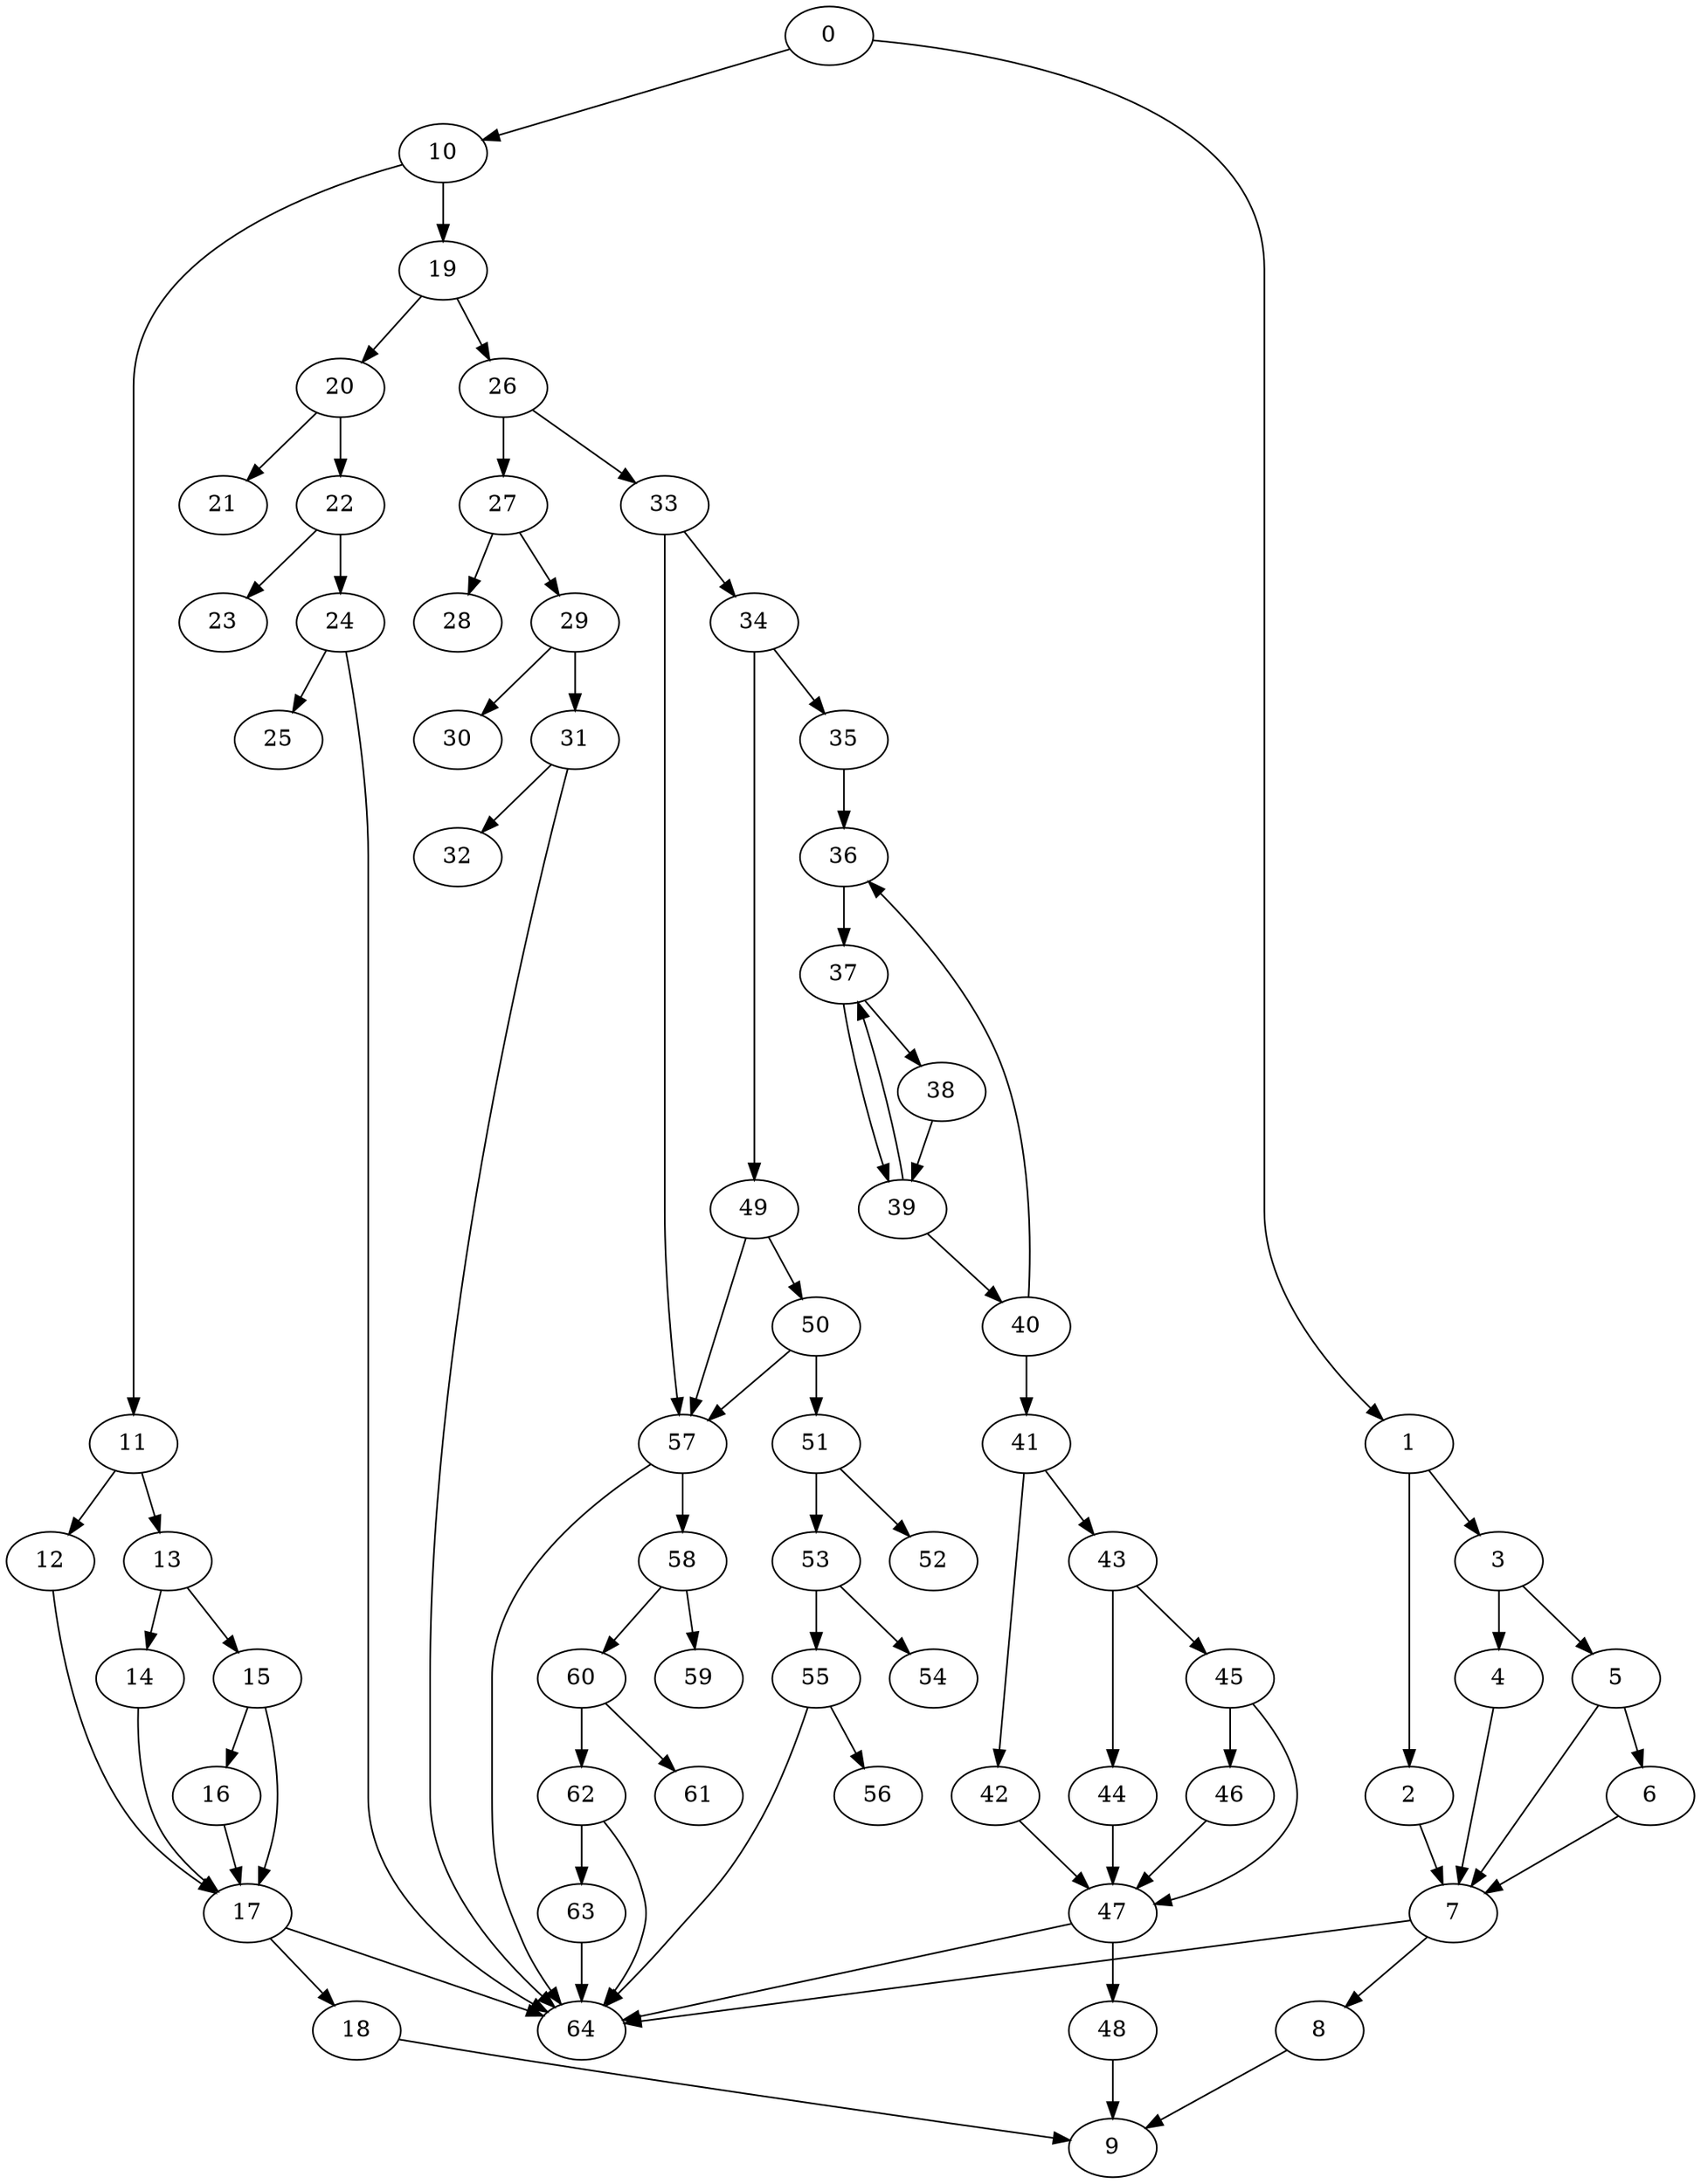 digraph {
	0
	1
	2
	3
	4
	5
	6
	7
	8
	9
	10
	11
	12
	13
	14
	15
	16
	17
	18
	19
	20
	21
	22
	23
	24
	25
	26
	27
	28
	29
	30
	31
	32
	33
	34
	35
	36
	37
	38
	39
	40
	41
	42
	43
	44
	45
	46
	47
	48
	49
	50
	51
	52
	53
	54
	55
	56
	57
	58
	59
	60
	61
	62
	63
	64
	26 -> 27
	45 -> 46
	7 -> 8
	11 -> 12
	17 -> 18
	20 -> 22
	39 -> 40
	41 -> 43
	60 -> 62
	0 -> 1
	3 -> 5
	20 -> 21
	33 -> 57
	49 -> 57
	50 -> 57
	55 -> 56
	57 -> 58
	15 -> 16
	27 -> 28
	29 -> 30
	51 -> 53
	10 -> 19
	33 -> 34
	51 -> 52
	5 -> 6
	27 -> 29
	26 -> 33
	41 -> 42
	31 -> 64
	47 -> 64
	57 -> 64
	63 -> 64
	7 -> 64
	17 -> 64
	24 -> 64
	55 -> 64
	62 -> 64
	11 -> 13
	22 -> 23
	42 -> 47
	44 -> 47
	45 -> 47
	46 -> 47
	58 -> 60
	37 -> 38
	43 -> 44
	1 -> 2
	58 -> 59
	34 -> 49
	13 -> 14
	29 -> 31
	35 -> 36
	40 -> 36
	47 -> 48
	53 -> 54
	36 -> 37
	39 -> 37
	43 -> 45
	60 -> 61
	13 -> 15
	16 -> 17
	12 -> 17
	14 -> 17
	15 -> 17
	31 -> 32
	34 -> 35
	8 -> 9
	18 -> 9
	48 -> 9
	0 -> 10
	40 -> 41
	53 -> 55
	24 -> 25
	49 -> 50
	50 -> 51
	62 -> 63
	1 -> 3
	2 -> 7
	4 -> 7
	5 -> 7
	6 -> 7
	10 -> 11
	22 -> 24
	3 -> 4
	19 -> 20
	19 -> 26
	37 -> 39
	38 -> 39
}
